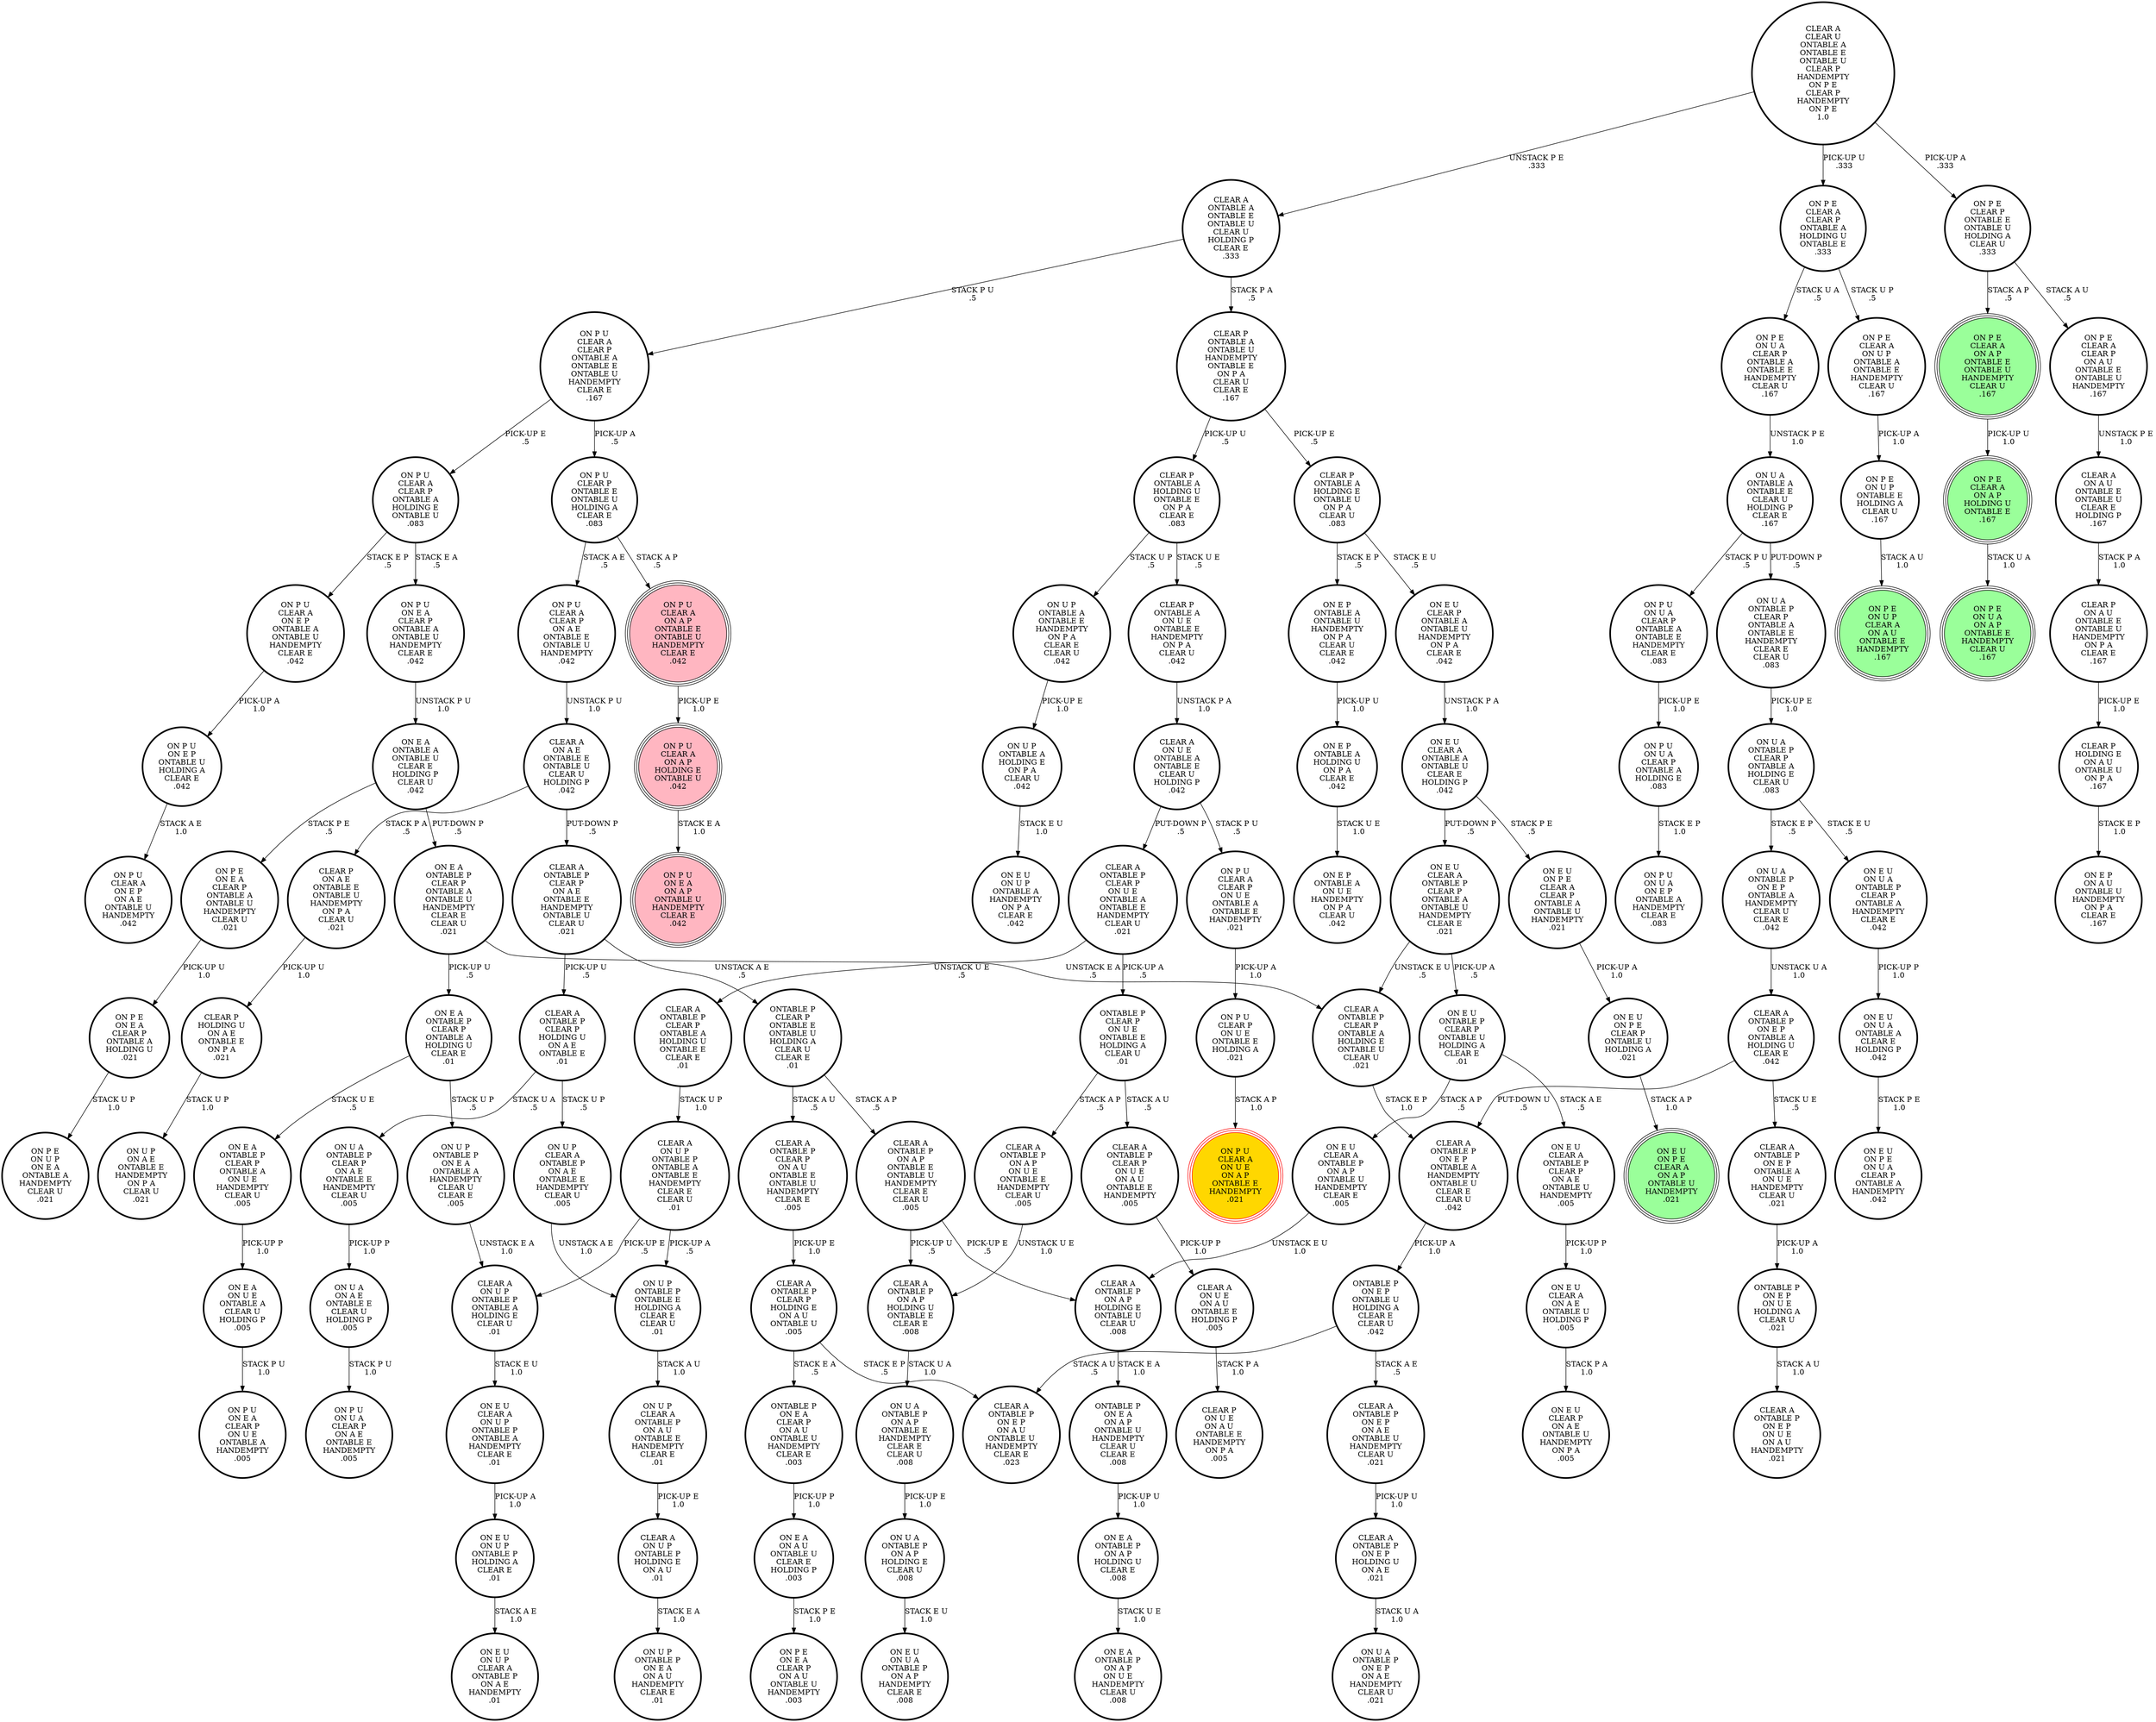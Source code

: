 digraph {
"CLEAR A\nONTABLE P\nCLEAR P\nON A E\nONTABLE E\nHANDEMPTY\nONTABLE U\nCLEAR U\n.021\n" -> "CLEAR A\nONTABLE P\nCLEAR P\nHOLDING U\nON A E\nONTABLE E\n.01\n"[label="PICK-UP U\n.5\n"];
"CLEAR A\nONTABLE P\nCLEAR P\nON A E\nONTABLE E\nHANDEMPTY\nONTABLE U\nCLEAR U\n.021\n" -> "ONTABLE P\nCLEAR P\nONTABLE E\nONTABLE U\nHOLDING A\nCLEAR U\nCLEAR E\n.01\n"[label="UNSTACK A E\n.5\n"];
"ON E U\nON P E\nCLEAR P\nONTABLE U\nHOLDING A\n.021\n" -> "ON E U\nON P E\nCLEAR A\nON A P\nONTABLE U\nHANDEMPTY\n.021\n"[label="STACK A P\n1.0\n"];
"ON U A\nONTABLE P\nON A P\nONTABLE E\nHANDEMPTY\nCLEAR E\nCLEAR U\n.008\n" -> "ON U A\nONTABLE P\nON A P\nHOLDING E\nCLEAR U\n.008\n"[label="PICK-UP E\n1.0\n"];
"ON P U\nCLEAR A\nON E P\nONTABLE A\nONTABLE U\nHANDEMPTY\nCLEAR E\n.042\n" -> "ON P U\nON E P\nONTABLE U\nHOLDING A\nCLEAR E\n.042\n"[label="PICK-UP A\n1.0\n"];
"ON E U\nCLEAR A\nONTABLE P\nCLEAR P\nONTABLE A\nONTABLE U\nHANDEMPTY\nCLEAR E\n.021\n" -> "CLEAR A\nONTABLE P\nCLEAR P\nONTABLE A\nHOLDING E\nONTABLE U\nCLEAR U\n.021\n"[label="UNSTACK E U\n.5\n"];
"ON E U\nCLEAR A\nONTABLE P\nCLEAR P\nONTABLE A\nONTABLE U\nHANDEMPTY\nCLEAR E\n.021\n" -> "ON E U\nONTABLE P\nCLEAR P\nONTABLE U\nHOLDING A\nCLEAR E\n.01\n"[label="PICK-UP A\n.5\n"];
"CLEAR P\nONTABLE A\nONTABLE U\nHANDEMPTY\nONTABLE E\nON P A\nCLEAR U\nCLEAR E\n.167\n" -> "CLEAR P\nONTABLE A\nHOLDING E\nONTABLE U\nON P A\nCLEAR U\n.083\n"[label="PICK-UP E\n.5\n"];
"CLEAR P\nONTABLE A\nONTABLE U\nHANDEMPTY\nONTABLE E\nON P A\nCLEAR U\nCLEAR E\n.167\n" -> "CLEAR P\nONTABLE A\nHOLDING U\nONTABLE E\nON P A\nCLEAR E\n.083\n"[label="PICK-UP U\n.5\n"];
"ON P E\nCLEAR A\nON U P\nONTABLE A\nONTABLE E\nHANDEMPTY\nCLEAR U\n.167\n" -> "ON P E\nON U P\nONTABLE E\nHOLDING A\nCLEAR U\n.167\n"[label="PICK-UP A\n1.0\n"];
"ON P U\nCLEAR A\nON A P\nHOLDING E\nONTABLE U\n.042\n" -> "ON P U\nON E A\nON A P\nONTABLE U\nHANDEMPTY\nCLEAR E\n.042\n"[label="STACK E A\n1.0\n"];
"ON P U\nCLEAR A\nCLEAR P\nONTABLE A\nONTABLE E\nONTABLE U\nHANDEMPTY\nCLEAR E\n.167\n" -> "ON P U\nCLEAR A\nCLEAR P\nONTABLE A\nHOLDING E\nONTABLE U\n.083\n"[label="PICK-UP E\n.5\n"];
"ON P U\nCLEAR A\nCLEAR P\nONTABLE A\nONTABLE E\nONTABLE U\nHANDEMPTY\nCLEAR E\n.167\n" -> "ON P U\nCLEAR P\nONTABLE E\nONTABLE U\nHOLDING A\nCLEAR E\n.083\n"[label="PICK-UP A\n.5\n"];
"ON E P\nONTABLE A\nONTABLE U\nHANDEMPTY\nON P A\nCLEAR U\nCLEAR E\n.042\n" -> "ON E P\nONTABLE A\nHOLDING U\nON P A\nCLEAR E\n.042\n"[label="PICK-UP U\n1.0\n"];
"CLEAR P\nHOLDING U\nON A E\nONTABLE E\nON P A\n.021\n" -> "ON U P\nON A E\nONTABLE E\nHANDEMPTY\nON P A\nCLEAR U\n.021\n"[label="STACK U P\n1.0\n"];
"ON E U\nCLEAR A\nON U P\nONTABLE P\nONTABLE A\nHANDEMPTY\nCLEAR E\n.01\n" -> "ON E U\nON U P\nONTABLE P\nHOLDING A\nCLEAR E\n.01\n"[label="PICK-UP A\n1.0\n"];
"ON U P\nONTABLE A\nHOLDING E\nON P A\nCLEAR U\n.042\n" -> "ON E U\nON U P\nONTABLE A\nHANDEMPTY\nON P A\nCLEAR E\n.042\n"[label="STACK E U\n1.0\n"];
"ON P E\nCLEAR A\nON A P\nONTABLE E\nONTABLE U\nHANDEMPTY\nCLEAR U\n.167\n" -> "ON P E\nCLEAR A\nON A P\nHOLDING U\nONTABLE E\n.167\n"[label="PICK-UP U\n1.0\n"];
"ON E P\nONTABLE A\nHOLDING U\nON P A\nCLEAR E\n.042\n" -> "ON E P\nONTABLE A\nON U E\nHANDEMPTY\nON P A\nCLEAR U\n.042\n"[label="STACK U E\n1.0\n"];
"ONTABLE P\nCLEAR P\nONTABLE E\nONTABLE U\nHOLDING A\nCLEAR U\nCLEAR E\n.01\n" -> "CLEAR A\nONTABLE P\nCLEAR P\nON A U\nONTABLE E\nONTABLE U\nHANDEMPTY\nCLEAR E\n.005\n"[label="STACK A U\n.5\n"];
"ONTABLE P\nCLEAR P\nONTABLE E\nONTABLE U\nHOLDING A\nCLEAR U\nCLEAR E\n.01\n" -> "CLEAR A\nONTABLE P\nON A P\nONTABLE E\nONTABLE U\nHANDEMPTY\nCLEAR E\nCLEAR U\n.005\n"[label="STACK A P\n.5\n"];
"ONTABLE P\nON E A\nON A P\nONTABLE U\nHANDEMPTY\nCLEAR U\nCLEAR E\n.008\n" -> "ON E A\nONTABLE P\nON A P\nHOLDING U\nCLEAR E\n.008\n"[label="PICK-UP U\n1.0\n"];
"ON E A\nONTABLE P\nON A P\nHOLDING U\nCLEAR E\n.008\n" -> "ON E A\nONTABLE P\nON A P\nON U E\nHANDEMPTY\nCLEAR U\n.008\n"[label="STACK U E\n1.0\n"];
"ON P E\nON E A\nCLEAR P\nONTABLE A\nONTABLE U\nHANDEMPTY\nCLEAR U\n.021\n" -> "ON P E\nON E A\nCLEAR P\nONTABLE A\nHOLDING U\n.021\n"[label="PICK-UP U\n1.0\n"];
"CLEAR A\nON U P\nONTABLE P\nHOLDING E\nON A U\n.01\n" -> "ON U P\nONTABLE P\nON E A\nON A U\nHANDEMPTY\nCLEAR E\n.01\n"[label="STACK E A\n1.0\n"];
"CLEAR A\nCLEAR U\nONTABLE A\nONTABLE E\nONTABLE U\nCLEAR P\nHANDEMPTY\nON P E\nCLEAR P\nHANDEMPTY\nON P E\n1.0\n" -> "ON P E\nCLEAR A\nCLEAR P\nONTABLE A\nHOLDING U\nONTABLE E\n.333\n"[label="PICK-UP U\n.333\n"];
"CLEAR A\nCLEAR U\nONTABLE A\nONTABLE E\nONTABLE U\nCLEAR P\nHANDEMPTY\nON P E\nCLEAR P\nHANDEMPTY\nON P E\n1.0\n" -> "CLEAR A\nONTABLE A\nONTABLE E\nONTABLE U\nCLEAR U\nHOLDING P\nCLEAR E\n.333\n"[label="UNSTACK P E\n.333\n"];
"CLEAR A\nCLEAR U\nONTABLE A\nONTABLE E\nONTABLE U\nCLEAR P\nHANDEMPTY\nON P E\nCLEAR P\nHANDEMPTY\nON P E\n1.0\n" -> "ON P E\nCLEAR P\nONTABLE E\nONTABLE U\nHOLDING A\nCLEAR U\n.333\n"[label="PICK-UP A\n.333\n"];
"CLEAR A\nONTABLE P\nCLEAR P\nHOLDING E\nON A U\nONTABLE U\n.005\n" -> "ONTABLE P\nON E A\nCLEAR P\nON A U\nONTABLE U\nHANDEMPTY\nCLEAR E\n.003\n"[label="STACK E A\n.5\n"];
"CLEAR A\nONTABLE P\nCLEAR P\nHOLDING E\nON A U\nONTABLE U\n.005\n" -> "CLEAR A\nONTABLE P\nON E P\nON A U\nONTABLE U\nHANDEMPTY\nCLEAR E\n.023\n"[label="STACK E P\n.5\n"];
"CLEAR P\nON A U\nONTABLE E\nONTABLE U\nHANDEMPTY\nON P A\nCLEAR E\n.167\n" -> "CLEAR P\nHOLDING E\nON A U\nONTABLE U\nON P A\n.167\n"[label="PICK-UP E\n1.0\n"];
"CLEAR A\nON U E\nONTABLE A\nONTABLE E\nCLEAR U\nHOLDING P\n.042\n" -> "CLEAR A\nONTABLE P\nCLEAR P\nON U E\nONTABLE A\nONTABLE E\nHANDEMPTY\nCLEAR U\n.021\n"[label="PUT-DOWN P\n.5\n"];
"CLEAR A\nON U E\nONTABLE A\nONTABLE E\nCLEAR U\nHOLDING P\n.042\n" -> "ON P U\nCLEAR A\nCLEAR P\nON U E\nONTABLE A\nONTABLE E\nHANDEMPTY\n.021\n"[label="STACK P U\n.5\n"];
"ON E A\nONTABLE P\nCLEAR P\nONTABLE A\nHOLDING U\nCLEAR E\n.01\n" -> "ON U P\nONTABLE P\nON E A\nONTABLE A\nHANDEMPTY\nCLEAR U\nCLEAR E\n.005\n"[label="STACK U P\n.5\n"];
"ON E A\nONTABLE P\nCLEAR P\nONTABLE A\nHOLDING U\nCLEAR E\n.01\n" -> "ON E A\nONTABLE P\nCLEAR P\nONTABLE A\nON U E\nHANDEMPTY\nCLEAR U\n.005\n"[label="STACK U E\n.5\n"];
"CLEAR A\nONTABLE P\nCLEAR P\nON A U\nONTABLE E\nONTABLE U\nHANDEMPTY\nCLEAR E\n.005\n" -> "CLEAR A\nONTABLE P\nCLEAR P\nHOLDING E\nON A U\nONTABLE U\n.005\n"[label="PICK-UP E\n1.0\n"];
"CLEAR A\nONTABLE P\nCLEAR P\nON U E\nON A U\nONTABLE E\nHANDEMPTY\n.005\n" -> "CLEAR A\nON U E\nON A U\nONTABLE E\nHOLDING P\n.005\n"[label="PICK-UP P\n1.0\n"];
"ON P E\nON U A\nCLEAR P\nONTABLE A\nONTABLE E\nHANDEMPTY\nCLEAR U\n.167\n" -> "ON U A\nONTABLE A\nONTABLE E\nCLEAR U\nHOLDING P\nCLEAR E\n.167\n"[label="UNSTACK P E\n1.0\n"];
"ON P U\nON U A\nCLEAR P\nONTABLE A\nHOLDING E\n.083\n" -> "ON P U\nON U A\nON E P\nONTABLE A\nHANDEMPTY\nCLEAR E\n.083\n"[label="STACK E P\n1.0\n"];
"CLEAR P\nON A E\nONTABLE E\nONTABLE U\nHANDEMPTY\nON P A\nCLEAR U\n.021\n" -> "CLEAR P\nHOLDING U\nON A E\nONTABLE E\nON P A\n.021\n"[label="PICK-UP U\n1.0\n"];
"ON P U\nON E A\nCLEAR P\nONTABLE A\nONTABLE U\nHANDEMPTY\nCLEAR E\n.042\n" -> "ON E A\nONTABLE A\nONTABLE U\nCLEAR E\nHOLDING P\nCLEAR U\n.042\n"[label="UNSTACK P U\n1.0\n"];
"ON E U\nCLEAR A\nONTABLE P\nCLEAR P\nON A E\nONTABLE U\nHANDEMPTY\n.005\n" -> "ON E U\nCLEAR A\nON A E\nONTABLE U\nHOLDING P\n.005\n"[label="PICK-UP P\n1.0\n"];
"CLEAR A\nONTABLE P\nON A P\nONTABLE E\nONTABLE U\nHANDEMPTY\nCLEAR E\nCLEAR U\n.005\n" -> "CLEAR A\nONTABLE P\nON A P\nHOLDING E\nONTABLE U\nCLEAR U\n.008\n"[label="PICK-UP E\n.5\n"];
"CLEAR A\nONTABLE P\nON A P\nONTABLE E\nONTABLE U\nHANDEMPTY\nCLEAR E\nCLEAR U\n.005\n" -> "CLEAR A\nONTABLE P\nON A P\nHOLDING U\nONTABLE E\nCLEAR E\n.008\n"[label="PICK-UP U\n.5\n"];
"ON E A\nON U E\nONTABLE A\nCLEAR U\nHOLDING P\n.005\n" -> "ON P U\nON E A\nCLEAR P\nON U E\nONTABLE A\nHANDEMPTY\n.005\n"[label="STACK P U\n1.0\n"];
"ON P U\nCLEAR P\nONTABLE E\nONTABLE U\nHOLDING A\nCLEAR E\n.083\n" -> "ON P U\nCLEAR A\nCLEAR P\nON A E\nONTABLE E\nONTABLE U\nHANDEMPTY\n.042\n"[label="STACK A E\n.5\n"];
"ON P U\nCLEAR P\nONTABLE E\nONTABLE U\nHOLDING A\nCLEAR E\n.083\n" -> "ON P U\nCLEAR A\nON A P\nONTABLE E\nONTABLE U\nHANDEMPTY\nCLEAR E\n.042\n"[label="STACK A P\n.5\n"];
"CLEAR A\nON A E\nONTABLE E\nONTABLE U\nCLEAR U\nHOLDING P\n.042\n" -> "CLEAR A\nONTABLE P\nCLEAR P\nON A E\nONTABLE E\nHANDEMPTY\nONTABLE U\nCLEAR U\n.021\n"[label="PUT-DOWN P\n.5\n"];
"CLEAR A\nON A E\nONTABLE E\nONTABLE U\nCLEAR U\nHOLDING P\n.042\n" -> "CLEAR P\nON A E\nONTABLE E\nONTABLE U\nHANDEMPTY\nON P A\nCLEAR U\n.021\n"[label="STACK P A\n.5\n"];
"CLEAR A\nON U P\nONTABLE P\nONTABLE A\nHOLDING E\nCLEAR U\n.01\n" -> "ON E U\nCLEAR A\nON U P\nONTABLE P\nONTABLE A\nHANDEMPTY\nCLEAR E\n.01\n"[label="STACK E U\n1.0\n"];
"ON E A\nONTABLE P\nCLEAR P\nONTABLE A\nONTABLE U\nHANDEMPTY\nCLEAR E\nCLEAR U\n.021\n" -> "CLEAR A\nONTABLE P\nCLEAR P\nONTABLE A\nHOLDING E\nONTABLE U\nCLEAR U\n.021\n"[label="UNSTACK E A\n.5\n"];
"ON E A\nONTABLE P\nCLEAR P\nONTABLE A\nONTABLE U\nHANDEMPTY\nCLEAR E\nCLEAR U\n.021\n" -> "ON E A\nONTABLE P\nCLEAR P\nONTABLE A\nHOLDING U\nCLEAR E\n.01\n"[label="PICK-UP U\n.5\n"];
"CLEAR A\nONTABLE P\nON A P\nHOLDING E\nONTABLE U\nCLEAR U\n.008\n" -> "ONTABLE P\nON E A\nON A P\nONTABLE U\nHANDEMPTY\nCLEAR U\nCLEAR E\n.008\n"[label="STACK E A\n1.0\n"];
"ON E U\nCLEAR A\nONTABLE P\nON A P\nONTABLE U\nHANDEMPTY\nCLEAR E\n.005\n" -> "CLEAR A\nONTABLE P\nON A P\nHOLDING E\nONTABLE U\nCLEAR U\n.008\n"[label="UNSTACK E U\n1.0\n"];
"ONTABLE P\nON E A\nCLEAR P\nON A U\nONTABLE U\nHANDEMPTY\nCLEAR E\n.003\n" -> "ON E A\nON A U\nONTABLE U\nCLEAR E\nHOLDING P\n.003\n"[label="PICK-UP P\n1.0\n"];
"CLEAR P\nONTABLE A\nON U E\nONTABLE E\nHANDEMPTY\nON P A\nCLEAR U\n.042\n" -> "CLEAR A\nON U E\nONTABLE A\nONTABLE E\nCLEAR U\nHOLDING P\n.042\n"[label="UNSTACK P A\n1.0\n"];
"CLEAR A\nON A U\nONTABLE E\nONTABLE U\nCLEAR E\nHOLDING P\n.167\n" -> "CLEAR P\nON A U\nONTABLE E\nONTABLE U\nHANDEMPTY\nON P A\nCLEAR E\n.167\n"[label="STACK P A\n1.0\n"];
"ON P E\nON E A\nCLEAR P\nONTABLE A\nHOLDING U\n.021\n" -> "ON P E\nON U P\nON E A\nONTABLE A\nHANDEMPTY\nCLEAR U\n.021\n"[label="STACK U P\n1.0\n"];
"ON E U\nCLEAR A\nONTABLE A\nONTABLE U\nCLEAR E\nHOLDING P\n.042\n" -> "ON E U\nCLEAR A\nONTABLE P\nCLEAR P\nONTABLE A\nONTABLE U\nHANDEMPTY\nCLEAR E\n.021\n"[label="PUT-DOWN P\n.5\n"];
"ON E U\nCLEAR A\nONTABLE A\nONTABLE U\nCLEAR E\nHOLDING P\n.042\n" -> "ON E U\nON P E\nCLEAR A\nCLEAR P\nONTABLE A\nONTABLE U\nHANDEMPTY\n.021\n"[label="STACK P E\n.5\n"];
"ON E U\nON U A\nONTABLE P\nCLEAR P\nONTABLE A\nHANDEMPTY\nCLEAR E\n.042\n" -> "ON E U\nON U A\nONTABLE A\nCLEAR E\nHOLDING P\n.042\n"[label="PICK-UP P\n1.0\n"];
"CLEAR A\nONTABLE P\nON E P\nONTABLE A\nHOLDING U\nCLEAR E\n.042\n" -> "CLEAR A\nONTABLE P\nON E P\nONTABLE A\nON U E\nHANDEMPTY\nCLEAR U\n.021\n"[label="STACK U E\n.5\n"];
"CLEAR A\nONTABLE P\nON E P\nONTABLE A\nHOLDING U\nCLEAR E\n.042\n" -> "CLEAR A\nONTABLE P\nON E P\nONTABLE A\nHANDEMPTY\nONTABLE U\nCLEAR E\nCLEAR U\n.042\n"[label="PUT-DOWN U\n.5\n"];
"ON E A\nONTABLE P\nCLEAR P\nONTABLE A\nON U E\nHANDEMPTY\nCLEAR U\n.005\n" -> "ON E A\nON U E\nONTABLE A\nCLEAR U\nHOLDING P\n.005\n"[label="PICK-UP P\n1.0\n"];
"ON P U\nON E P\nONTABLE U\nHOLDING A\nCLEAR E\n.042\n" -> "ON P U\nCLEAR A\nON E P\nON A E\nONTABLE U\nHANDEMPTY\n.042\n"[label="STACK A E\n1.0\n"];
"ON P U\nCLEAR A\nCLEAR P\nON U E\nONTABLE A\nONTABLE E\nHANDEMPTY\n.021\n" -> "ON P U\nCLEAR P\nON U E\nONTABLE E\nHOLDING A\n.021\n"[label="PICK-UP A\n1.0\n"];
"CLEAR A\nON U E\nON A U\nONTABLE E\nHOLDING P\n.005\n" -> "CLEAR P\nON U E\nON A U\nONTABLE E\nHANDEMPTY\nON P A\n.005\n"[label="STACK P A\n1.0\n"];
"CLEAR P\nHOLDING E\nON A U\nONTABLE U\nON P A\n.167\n" -> "ON E P\nON A U\nONTABLE U\nHANDEMPTY\nON P A\nCLEAR E\n.167\n"[label="STACK E P\n1.0\n"];
"CLEAR A\nONTABLE P\nON E P\nONTABLE A\nON U E\nHANDEMPTY\nCLEAR U\n.021\n" -> "ONTABLE P\nON E P\nON U E\nHOLDING A\nCLEAR U\n.021\n"[label="PICK-UP A\n1.0\n"];
"ON P E\nCLEAR A\nON A P\nHOLDING U\nONTABLE E\n.167\n" -> "ON P E\nON U A\nON A P\nONTABLE E\nHANDEMPTY\nCLEAR U\n.167\n"[label="STACK U A\n1.0\n"];
"ON U A\nONTABLE P\nCLEAR P\nONTABLE A\nHOLDING E\nCLEAR U\n.083\n" -> "ON U A\nONTABLE P\nON E P\nONTABLE A\nHANDEMPTY\nCLEAR U\nCLEAR E\n.042\n"[label="STACK E P\n.5\n"];
"ON U A\nONTABLE P\nCLEAR P\nONTABLE A\nHOLDING E\nCLEAR U\n.083\n" -> "ON E U\nON U A\nONTABLE P\nCLEAR P\nONTABLE A\nHANDEMPTY\nCLEAR E\n.042\n"[label="STACK E U\n.5\n"];
"ON P U\nCLEAR P\nON U E\nONTABLE E\nHOLDING A\n.021\n" -> "ON P U\nCLEAR A\nON U E\nON A P\nONTABLE E\nHANDEMPTY\n.021\n"[label="STACK A P\n1.0\n"];
"ON P E\nCLEAR P\nONTABLE E\nONTABLE U\nHOLDING A\nCLEAR U\n.333\n" -> "ON P E\nCLEAR A\nCLEAR P\nON A U\nONTABLE E\nONTABLE U\nHANDEMPTY\n.167\n"[label="STACK A U\n.5\n"];
"ON P E\nCLEAR P\nONTABLE E\nONTABLE U\nHOLDING A\nCLEAR U\n.333\n" -> "ON P E\nCLEAR A\nON A P\nONTABLE E\nONTABLE U\nHANDEMPTY\nCLEAR U\n.167\n"[label="STACK A P\n.5\n"];
"ON U A\nONTABLE A\nONTABLE E\nCLEAR U\nHOLDING P\nCLEAR E\n.167\n" -> "ON U A\nONTABLE P\nCLEAR P\nONTABLE A\nONTABLE E\nHANDEMPTY\nCLEAR E\nCLEAR U\n.083\n"[label="PUT-DOWN P\n.5\n"];
"ON U A\nONTABLE A\nONTABLE E\nCLEAR U\nHOLDING P\nCLEAR E\n.167\n" -> "ON P U\nON U A\nCLEAR P\nONTABLE A\nONTABLE E\nHANDEMPTY\nCLEAR E\n.083\n"[label="STACK P U\n.5\n"];
"ON U P\nONTABLE P\nON E A\nONTABLE A\nHANDEMPTY\nCLEAR U\nCLEAR E\n.005\n" -> "CLEAR A\nON U P\nONTABLE P\nONTABLE A\nHOLDING E\nCLEAR U\n.01\n"[label="UNSTACK E A\n1.0\n"];
"CLEAR A\nONTABLE P\nON E P\nHOLDING U\nON A E\n.021\n" -> "ON U A\nONTABLE P\nON E P\nON A E\nHANDEMPTY\nCLEAR U\n.021\n"[label="STACK U A\n1.0\n"];
"CLEAR A\nONTABLE A\nONTABLE E\nONTABLE U\nCLEAR U\nHOLDING P\nCLEAR E\n.333\n" -> "ON P U\nCLEAR A\nCLEAR P\nONTABLE A\nONTABLE E\nONTABLE U\nHANDEMPTY\nCLEAR E\n.167\n"[label="STACK P U\n.5\n"];
"CLEAR A\nONTABLE A\nONTABLE E\nONTABLE U\nCLEAR U\nHOLDING P\nCLEAR E\n.333\n" -> "CLEAR P\nONTABLE A\nONTABLE U\nHANDEMPTY\nONTABLE E\nON P A\nCLEAR U\nCLEAR E\n.167\n"[label="STACK P A\n.5\n"];
"CLEAR A\nONTABLE P\nCLEAR P\nONTABLE A\nHOLDING U\nONTABLE E\nCLEAR E\n.01\n" -> "CLEAR A\nON U P\nONTABLE P\nONTABLE A\nONTABLE E\nHANDEMPTY\nCLEAR E\nCLEAR U\n.01\n"[label="STACK U P\n1.0\n"];
"ON E U\nON U P\nONTABLE P\nHOLDING A\nCLEAR E\n.01\n" -> "ON E U\nON U P\nCLEAR A\nONTABLE P\nON A E\nHANDEMPTY\n.01\n"[label="STACK A E\n1.0\n"];
"ONTABLE P\nCLEAR P\nON U E\nONTABLE E\nHOLDING A\nCLEAR U\n.01\n" -> "CLEAR A\nONTABLE P\nCLEAR P\nON U E\nON A U\nONTABLE E\nHANDEMPTY\n.005\n"[label="STACK A U\n.5\n"];
"ONTABLE P\nCLEAR P\nON U E\nONTABLE E\nHOLDING A\nCLEAR U\n.01\n" -> "CLEAR A\nONTABLE P\nON A P\nON U E\nONTABLE E\nHANDEMPTY\nCLEAR U\n.005\n"[label="STACK A P\n.5\n"];
"CLEAR P\nONTABLE A\nHOLDING U\nONTABLE E\nON P A\nCLEAR E\n.083\n" -> "CLEAR P\nONTABLE A\nON U E\nONTABLE E\nHANDEMPTY\nON P A\nCLEAR U\n.042\n"[label="STACK U E\n.5\n"];
"CLEAR P\nONTABLE A\nHOLDING U\nONTABLE E\nON P A\nCLEAR E\n.083\n" -> "ON U P\nONTABLE A\nONTABLE E\nHANDEMPTY\nON P A\nCLEAR E\nCLEAR U\n.042\n"[label="STACK U P\n.5\n"];
"CLEAR A\nONTABLE P\nON A P\nHOLDING U\nONTABLE E\nCLEAR E\n.008\n" -> "ON U A\nONTABLE P\nON A P\nONTABLE E\nHANDEMPTY\nCLEAR E\nCLEAR U\n.008\n"[label="STACK U A\n1.0\n"];
"ON E U\nCLEAR A\nON A E\nONTABLE U\nHOLDING P\n.005\n" -> "ON E U\nCLEAR P\nON A E\nONTABLE U\nHANDEMPTY\nON P A\n.005\n"[label="STACK P A\n1.0\n"];
"ON P E\nON U P\nONTABLE E\nHOLDING A\nCLEAR U\n.167\n" -> "ON P E\nON U P\nCLEAR A\nON A U\nONTABLE E\nHANDEMPTY\n.167\n"[label="STACK A U\n1.0\n"];
"ON E U\nON U A\nONTABLE A\nCLEAR E\nHOLDING P\n.042\n" -> "ON E U\nON P E\nON U A\nCLEAR P\nONTABLE A\nHANDEMPTY\n.042\n"[label="STACK P E\n1.0\n"];
"ON E A\nON A U\nONTABLE U\nCLEAR E\nHOLDING P\n.003\n" -> "ON P E\nON E A\nCLEAR P\nON A U\nONTABLE U\nHANDEMPTY\n.003\n"[label="STACK P E\n1.0\n"];
"ON P U\nON U A\nCLEAR P\nONTABLE A\nONTABLE E\nHANDEMPTY\nCLEAR E\n.083\n" -> "ON P U\nON U A\nCLEAR P\nONTABLE A\nHOLDING E\n.083\n"[label="PICK-UP E\n1.0\n"];
"ON P E\nCLEAR A\nCLEAR P\nONTABLE A\nHOLDING U\nONTABLE E\n.333\n" -> "ON P E\nON U A\nCLEAR P\nONTABLE A\nONTABLE E\nHANDEMPTY\nCLEAR U\n.167\n"[label="STACK U A\n.5\n"];
"ON P E\nCLEAR A\nCLEAR P\nONTABLE A\nHOLDING U\nONTABLE E\n.333\n" -> "ON P E\nCLEAR A\nON U P\nONTABLE A\nONTABLE E\nHANDEMPTY\nCLEAR U\n.167\n"[label="STACK U P\n.5\n"];
"ON U A\nONTABLE P\nCLEAR P\nONTABLE A\nONTABLE E\nHANDEMPTY\nCLEAR E\nCLEAR U\n.083\n" -> "ON U A\nONTABLE P\nCLEAR P\nONTABLE A\nHOLDING E\nCLEAR U\n.083\n"[label="PICK-UP E\n1.0\n"];
"ON U A\nONTABLE P\nCLEAR P\nON A E\nONTABLE E\nHANDEMPTY\nCLEAR U\n.005\n" -> "ON U A\nON A E\nONTABLE E\nCLEAR U\nHOLDING P\n.005\n"[label="PICK-UP P\n1.0\n"];
"ON E U\nON P E\nCLEAR A\nCLEAR P\nONTABLE A\nONTABLE U\nHANDEMPTY\n.021\n" -> "ON E U\nON P E\nCLEAR P\nONTABLE U\nHOLDING A\n.021\n"[label="PICK-UP A\n1.0\n"];
"ON U P\nONTABLE A\nONTABLE E\nHANDEMPTY\nON P A\nCLEAR E\nCLEAR U\n.042\n" -> "ON U P\nONTABLE A\nHOLDING E\nON P A\nCLEAR U\n.042\n"[label="PICK-UP E\n1.0\n"];
"ONTABLE P\nON E P\nON U E\nHOLDING A\nCLEAR U\n.021\n" -> "CLEAR A\nONTABLE P\nON E P\nON U E\nON A U\nHANDEMPTY\n.021\n"[label="STACK A U\n1.0\n"];
"ON U P\nCLEAR A\nONTABLE P\nON A U\nONTABLE E\nHANDEMPTY\nCLEAR E\n.01\n" -> "CLEAR A\nON U P\nONTABLE P\nHOLDING E\nON A U\n.01\n"[label="PICK-UP E\n1.0\n"];
"CLEAR A\nONTABLE P\nCLEAR P\nON U E\nONTABLE A\nONTABLE E\nHANDEMPTY\nCLEAR U\n.021\n" -> "CLEAR A\nONTABLE P\nCLEAR P\nONTABLE A\nHOLDING U\nONTABLE E\nCLEAR E\n.01\n"[label="UNSTACK U E\n.5\n"];
"CLEAR A\nONTABLE P\nCLEAR P\nON U E\nONTABLE A\nONTABLE E\nHANDEMPTY\nCLEAR U\n.021\n" -> "ONTABLE P\nCLEAR P\nON U E\nONTABLE E\nHOLDING A\nCLEAR U\n.01\n"[label="PICK-UP A\n.5\n"];
"ON U P\nCLEAR A\nONTABLE P\nON A E\nONTABLE E\nHANDEMPTY\nCLEAR U\n.005\n" -> "ON U P\nONTABLE P\nONTABLE E\nHOLDING A\nCLEAR E\nCLEAR U\n.01\n"[label="UNSTACK A E\n1.0\n"];
"ON E U\nCLEAR P\nONTABLE A\nONTABLE U\nHANDEMPTY\nON P A\nCLEAR E\n.042\n" -> "ON E U\nCLEAR A\nONTABLE A\nONTABLE U\nCLEAR E\nHOLDING P\n.042\n"[label="UNSTACK P A\n1.0\n"];
"ON U A\nONTABLE P\nON A P\nHOLDING E\nCLEAR U\n.008\n" -> "ON E U\nON U A\nONTABLE P\nON A P\nHANDEMPTY\nCLEAR E\n.008\n"[label="STACK E U\n1.0\n"];
"ON E U\nONTABLE P\nCLEAR P\nONTABLE U\nHOLDING A\nCLEAR E\n.01\n" -> "ON E U\nCLEAR A\nONTABLE P\nCLEAR P\nON A E\nONTABLE U\nHANDEMPTY\n.005\n"[label="STACK A E\n.5\n"];
"ON E U\nONTABLE P\nCLEAR P\nONTABLE U\nHOLDING A\nCLEAR E\n.01\n" -> "ON E U\nCLEAR A\nONTABLE P\nON A P\nONTABLE U\nHANDEMPTY\nCLEAR E\n.005\n"[label="STACK A P\n.5\n"];
"CLEAR P\nONTABLE A\nHOLDING E\nONTABLE U\nON P A\nCLEAR U\n.083\n" -> "ON E P\nONTABLE A\nONTABLE U\nHANDEMPTY\nON P A\nCLEAR U\nCLEAR E\n.042\n"[label="STACK E P\n.5\n"];
"CLEAR P\nONTABLE A\nHOLDING E\nONTABLE U\nON P A\nCLEAR U\n.083\n" -> "ON E U\nCLEAR P\nONTABLE A\nONTABLE U\nHANDEMPTY\nON P A\nCLEAR E\n.042\n"[label="STACK E U\n.5\n"];
"CLEAR A\nONTABLE P\nON E P\nON A E\nONTABLE U\nHANDEMPTY\nCLEAR U\n.021\n" -> "CLEAR A\nONTABLE P\nON E P\nHOLDING U\nON A E\n.021\n"[label="PICK-UP U\n1.0\n"];
"CLEAR A\nONTABLE P\nCLEAR P\nHOLDING U\nON A E\nONTABLE E\n.01\n" -> "ON U A\nONTABLE P\nCLEAR P\nON A E\nONTABLE E\nHANDEMPTY\nCLEAR U\n.005\n"[label="STACK U A\n.5\n"];
"CLEAR A\nONTABLE P\nCLEAR P\nHOLDING U\nON A E\nONTABLE E\n.01\n" -> "ON U P\nCLEAR A\nONTABLE P\nON A E\nONTABLE E\nHANDEMPTY\nCLEAR U\n.005\n"[label="STACK U P\n.5\n"];
"ON U P\nONTABLE P\nONTABLE E\nHOLDING A\nCLEAR E\nCLEAR U\n.01\n" -> "ON U P\nCLEAR A\nONTABLE P\nON A U\nONTABLE E\nHANDEMPTY\nCLEAR E\n.01\n"[label="STACK A U\n1.0\n"];
"CLEAR A\nONTABLE P\nCLEAR P\nONTABLE A\nHOLDING E\nONTABLE U\nCLEAR U\n.021\n" -> "CLEAR A\nONTABLE P\nON E P\nONTABLE A\nHANDEMPTY\nONTABLE U\nCLEAR E\nCLEAR U\n.042\n"[label="STACK E P\n1.0\n"];
"ON E A\nONTABLE A\nONTABLE U\nCLEAR E\nHOLDING P\nCLEAR U\n.042\n" -> "ON P E\nON E A\nCLEAR P\nONTABLE A\nONTABLE U\nHANDEMPTY\nCLEAR U\n.021\n"[label="STACK P E\n.5\n"];
"ON E A\nONTABLE A\nONTABLE U\nCLEAR E\nHOLDING P\nCLEAR U\n.042\n" -> "ON E A\nONTABLE P\nCLEAR P\nONTABLE A\nONTABLE U\nHANDEMPTY\nCLEAR E\nCLEAR U\n.021\n"[label="PUT-DOWN P\n.5\n"];
"ON P U\nCLEAR A\nCLEAR P\nON A E\nONTABLE E\nONTABLE U\nHANDEMPTY\n.042\n" -> "CLEAR A\nON A E\nONTABLE E\nONTABLE U\nCLEAR U\nHOLDING P\n.042\n"[label="UNSTACK P U\n1.0\n"];
"ON P U\nCLEAR A\nON A P\nONTABLE E\nONTABLE U\nHANDEMPTY\nCLEAR E\n.042\n" -> "ON P U\nCLEAR A\nON A P\nHOLDING E\nONTABLE U\n.042\n"[label="PICK-UP E\n1.0\n"];
"CLEAR A\nON U P\nONTABLE P\nONTABLE A\nONTABLE E\nHANDEMPTY\nCLEAR E\nCLEAR U\n.01\n" -> "ON U P\nONTABLE P\nONTABLE E\nHOLDING A\nCLEAR E\nCLEAR U\n.01\n"[label="PICK-UP A\n.5\n"];
"CLEAR A\nON U P\nONTABLE P\nONTABLE A\nONTABLE E\nHANDEMPTY\nCLEAR E\nCLEAR U\n.01\n" -> "CLEAR A\nON U P\nONTABLE P\nONTABLE A\nHOLDING E\nCLEAR U\n.01\n"[label="PICK-UP E\n.5\n"];
"CLEAR A\nONTABLE P\nON E P\nONTABLE A\nHANDEMPTY\nONTABLE U\nCLEAR E\nCLEAR U\n.042\n" -> "ONTABLE P\nON E P\nONTABLE U\nHOLDING A\nCLEAR E\nCLEAR U\n.042\n"[label="PICK-UP A\n1.0\n"];
"ONTABLE P\nON E P\nONTABLE U\nHOLDING A\nCLEAR E\nCLEAR U\n.042\n" -> "CLEAR A\nONTABLE P\nON E P\nON A E\nONTABLE U\nHANDEMPTY\nCLEAR U\n.021\n"[label="STACK A E\n.5\n"];
"ONTABLE P\nON E P\nONTABLE U\nHOLDING A\nCLEAR E\nCLEAR U\n.042\n" -> "CLEAR A\nONTABLE P\nON E P\nON A U\nONTABLE U\nHANDEMPTY\nCLEAR E\n.023\n"[label="STACK A U\n.5\n"];
"ON P E\nCLEAR A\nCLEAR P\nON A U\nONTABLE E\nONTABLE U\nHANDEMPTY\n.167\n" -> "CLEAR A\nON A U\nONTABLE E\nONTABLE U\nCLEAR E\nHOLDING P\n.167\n"[label="UNSTACK P E\n1.0\n"];
"CLEAR A\nONTABLE P\nON A P\nON U E\nONTABLE E\nHANDEMPTY\nCLEAR U\n.005\n" -> "CLEAR A\nONTABLE P\nON A P\nHOLDING U\nONTABLE E\nCLEAR E\n.008\n"[label="UNSTACK U E\n1.0\n"];
"ON U A\nON A E\nONTABLE E\nCLEAR U\nHOLDING P\n.005\n" -> "ON P U\nON U A\nCLEAR P\nON A E\nONTABLE E\nHANDEMPTY\n.005\n"[label="STACK P U\n1.0\n"];
"ON P U\nCLEAR A\nCLEAR P\nONTABLE A\nHOLDING E\nONTABLE U\n.083\n" -> "ON P U\nON E A\nCLEAR P\nONTABLE A\nONTABLE U\nHANDEMPTY\nCLEAR E\n.042\n"[label="STACK E A\n.5\n"];
"ON P U\nCLEAR A\nCLEAR P\nONTABLE A\nHOLDING E\nONTABLE U\n.083\n" -> "ON P U\nCLEAR A\nON E P\nONTABLE A\nONTABLE U\nHANDEMPTY\nCLEAR E\n.042\n"[label="STACK E P\n.5\n"];
"ON U A\nONTABLE P\nON E P\nONTABLE A\nHANDEMPTY\nCLEAR U\nCLEAR E\n.042\n" -> "CLEAR A\nONTABLE P\nON E P\nONTABLE A\nHOLDING U\nCLEAR E\n.042\n"[label="UNSTACK U A\n1.0\n"];
"CLEAR P\nON U E\nON A U\nONTABLE E\nHANDEMPTY\nON P A\n.005\n" [shape=circle, penwidth=3];
"ON U P\nON A E\nONTABLE E\nHANDEMPTY\nON P A\nCLEAR U\n.021\n" [shape=circle, penwidth=3];
"ON U A\nONTABLE P\nON E P\nON A E\nHANDEMPTY\nCLEAR U\n.021\n" [shape=circle, penwidth=3];
"ON E U\nCLEAR P\nON A E\nONTABLE U\nHANDEMPTY\nON P A\n.005\n" [shape=circle, penwidth=3];
"ON P U\nCLEAR A\nON U E\nON A P\nONTABLE E\nHANDEMPTY\n.021\n" [shape=circle, style=filled color=red, fillcolor=gold, peripheries=3];
"ON P E\nON U P\nON E A\nONTABLE A\nHANDEMPTY\nCLEAR U\n.021\n" [shape=circle, penwidth=3];
"ON E U\nON U P\nCLEAR A\nONTABLE P\nON A E\nHANDEMPTY\n.01\n" [shape=circle, penwidth=3];
"ON P U\nON E A\nON A P\nONTABLE U\nHANDEMPTY\nCLEAR E\n.042\n" [shape=circle, style=filled, fillcolor=lightpink, peripheries=3];
"CLEAR A\nONTABLE P\nON E P\nON U E\nON A U\nHANDEMPTY\n.021\n" [shape=circle, penwidth=3];
"ON E U\nON U P\nONTABLE A\nHANDEMPTY\nON P A\nCLEAR E\n.042\n" [shape=circle, penwidth=3];
"ON E P\nONTABLE A\nON U E\nHANDEMPTY\nON P A\nCLEAR U\n.042\n" [shape=circle, penwidth=3];
"ON E U\nON U A\nONTABLE P\nON A P\nHANDEMPTY\nCLEAR E\n.008\n" [shape=circle, penwidth=3];
"ON E P\nON A U\nONTABLE U\nHANDEMPTY\nON P A\nCLEAR E\n.167\n" [shape=circle, penwidth=3];
"ON P U\nCLEAR A\nON E P\nON A E\nONTABLE U\nHANDEMPTY\n.042\n" [shape=circle, penwidth=3];
"ON P U\nON U A\nON E P\nONTABLE A\nHANDEMPTY\nCLEAR E\n.083\n" [shape=circle, penwidth=3];
"ON P U\nON U A\nCLEAR P\nON A E\nONTABLE E\nHANDEMPTY\n.005\n" [shape=circle, penwidth=3];
"CLEAR A\nONTABLE P\nON E P\nON A U\nONTABLE U\nHANDEMPTY\nCLEAR E\n.023\n" [shape=circle, penwidth=3];
"ON P E\nON U P\nCLEAR A\nON A U\nONTABLE E\nHANDEMPTY\n.167\n" [shape=circle, style=filled, fillcolor=palegreen1, peripheries=3];
"ON E A\nONTABLE P\nON A P\nON U E\nHANDEMPTY\nCLEAR U\n.008\n" [shape=circle, penwidth=3];
"ON P E\nON E A\nCLEAR P\nON A U\nONTABLE U\nHANDEMPTY\n.003\n" [shape=circle, penwidth=3];
"ON E U\nON P E\nCLEAR A\nON A P\nONTABLE U\nHANDEMPTY\n.021\n" [shape=circle, style=filled, fillcolor=palegreen1, peripheries=3];
"ON P E\nON U A\nON A P\nONTABLE E\nHANDEMPTY\nCLEAR U\n.167\n" [shape=circle, style=filled, fillcolor=palegreen1, peripheries=3];
"ON U P\nONTABLE P\nON E A\nON A U\nHANDEMPTY\nCLEAR E\n.01\n" [shape=circle, penwidth=3];
"ON P U\nON E A\nCLEAR P\nON U E\nONTABLE A\nHANDEMPTY\n.005\n" [shape=circle, penwidth=3];
"ON E U\nON P E\nON U A\nCLEAR P\nONTABLE A\nHANDEMPTY\n.042\n" [shape=circle, penwidth=3];
"CLEAR A\nONTABLE P\nCLEAR P\nONTABLE A\nHOLDING U\nONTABLE E\nCLEAR E\n.01\n" [shape=circle, penwidth=3];
"ON P U\nON E A\nCLEAR P\nONTABLE A\nONTABLE U\nHANDEMPTY\nCLEAR E\n.042\n" [shape=circle, penwidth=3];
"CLEAR P\nHOLDING E\nON A U\nONTABLE U\nON P A\n.167\n" [shape=circle, penwidth=3];
"ON P E\nCLEAR A\nON A P\nHOLDING U\nONTABLE E\n.167\n" [shape=circle, style=filled, fillcolor=palegreen1, peripheries=3];
"ON P E\nCLEAR A\nON U P\nONTABLE A\nONTABLE E\nHANDEMPTY\nCLEAR U\n.167\n" [shape=circle, penwidth=3];
"ON E U\nON P E\nCLEAR A\nCLEAR P\nONTABLE A\nONTABLE U\nHANDEMPTY\n.021\n" [shape=circle, penwidth=3];
"CLEAR A\nONTABLE P\nCLEAR P\nHOLDING U\nON A E\nONTABLE E\n.01\n" [shape=circle, penwidth=3];
"CLEAR A\nONTABLE P\nON E P\nONTABLE A\nON U E\nHANDEMPTY\nCLEAR U\n.021\n" [shape=circle, penwidth=3];
"CLEAR A\nON U P\nONTABLE P\nONTABLE A\nONTABLE E\nHANDEMPTY\nCLEAR E\nCLEAR U\n.01\n" [shape=circle, penwidth=3];
"CLEAR A\nON A E\nONTABLE E\nONTABLE U\nCLEAR U\nHOLDING P\n.042\n" [shape=circle, penwidth=3];
"ON E U\nCLEAR A\nON U P\nONTABLE P\nONTABLE A\nHANDEMPTY\nCLEAR E\n.01\n" [shape=circle, penwidth=3];
"ON P E\nCLEAR A\nCLEAR P\nONTABLE A\nHOLDING U\nONTABLE E\n.333\n" [shape=circle, penwidth=3];
"ON P E\nON U A\nCLEAR P\nONTABLE A\nONTABLE E\nHANDEMPTY\nCLEAR U\n.167\n" [shape=circle, penwidth=3];
"ON E A\nON U E\nONTABLE A\nCLEAR U\nHOLDING P\n.005\n" [shape=circle, penwidth=3];
"ON U P\nONTABLE A\nONTABLE E\nHANDEMPTY\nON P A\nCLEAR E\nCLEAR U\n.042\n" [shape=circle, penwidth=3];
"ON E U\nONTABLE P\nCLEAR P\nONTABLE U\nHOLDING A\nCLEAR E\n.01\n" [shape=circle, penwidth=3];
"ON P E\nCLEAR P\nONTABLE E\nONTABLE U\nHOLDING A\nCLEAR U\n.333\n" [shape=circle, penwidth=3];
"ON E U\nON U A\nONTABLE A\nCLEAR E\nHOLDING P\n.042\n" [shape=circle, penwidth=3];
"CLEAR A\nONTABLE P\nON A P\nONTABLE E\nONTABLE U\nHANDEMPTY\nCLEAR E\nCLEAR U\n.005\n" [shape=circle, penwidth=3];
"CLEAR P\nON U E\nON A U\nONTABLE E\nHANDEMPTY\nON P A\n.005\n" [shape=circle, penwidth=3];
"ON U P\nON A E\nONTABLE E\nHANDEMPTY\nON P A\nCLEAR U\n.021\n" [shape=circle, penwidth=3];
"ON U A\nONTABLE P\nON E P\nON A E\nHANDEMPTY\nCLEAR U\n.021\n" [shape=circle, penwidth=3];
"CLEAR A\nONTABLE P\nCLEAR P\nON A U\nONTABLE E\nONTABLE U\nHANDEMPTY\nCLEAR E\n.005\n" [shape=circle, penwidth=3];
"ON E U\nCLEAR P\nON A E\nONTABLE U\nHANDEMPTY\nON P A\n.005\n" [shape=circle, penwidth=3];
"ON P U\nCLEAR A\nON U E\nON A P\nONTABLE E\nHANDEMPTY\n.021\n" [shape=circle, style=filled color=red, fillcolor=gold, peripheries=3];
"ON E U\nCLEAR A\nONTABLE A\nONTABLE U\nCLEAR E\nHOLDING P\n.042\n" [shape=circle, penwidth=3];
"ON U A\nONTABLE P\nCLEAR P\nONTABLE A\nONTABLE E\nHANDEMPTY\nCLEAR E\nCLEAR U\n.083\n" [shape=circle, penwidth=3];
"ON E U\nCLEAR A\nONTABLE P\nCLEAR P\nONTABLE A\nONTABLE U\nHANDEMPTY\nCLEAR E\n.021\n" [shape=circle, penwidth=3];
"ON P E\nON U P\nON E A\nONTABLE A\nHANDEMPTY\nCLEAR U\n.021\n" [shape=circle, penwidth=3];
"ON E U\nON U P\nCLEAR A\nONTABLE P\nON A E\nHANDEMPTY\n.01\n" [shape=circle, penwidth=3];
"ON P U\nCLEAR A\nON A P\nHOLDING E\nONTABLE U\n.042\n" [shape=circle, style=filled, fillcolor=lightpink, peripheries=3];
"ON P U\nCLEAR A\nCLEAR P\nONTABLE A\nONTABLE E\nONTABLE U\nHANDEMPTY\nCLEAR E\n.167\n" [shape=circle, penwidth=3];
"ON P U\nON E A\nON A P\nONTABLE U\nHANDEMPTY\nCLEAR E\n.042\n" [shape=circle, style=filled, fillcolor=lightpink, peripheries=3];
"CLEAR P\nONTABLE A\nONTABLE U\nHANDEMPTY\nONTABLE E\nON P A\nCLEAR U\nCLEAR E\n.167\n" [shape=circle, penwidth=3];
"ON E A\nONTABLE A\nONTABLE U\nCLEAR E\nHOLDING P\nCLEAR U\n.042\n" [shape=circle, penwidth=3];
"ON P U\nCLEAR A\nON A P\nONTABLE E\nONTABLE U\nHANDEMPTY\nCLEAR E\n.042\n" [shape=circle, style=filled, fillcolor=lightpink, peripheries=3];
"CLEAR A\nONTABLE P\nON E P\nON U E\nON A U\nHANDEMPTY\n.021\n" [shape=circle, penwidth=3];
"ON P U\nCLEAR A\nCLEAR P\nON U E\nONTABLE A\nONTABLE E\nHANDEMPTY\n.021\n" [shape=circle, penwidth=3];
"CLEAR A\nONTABLE P\nCLEAR P\nHOLDING E\nON A U\nONTABLE U\n.005\n" [shape=circle, penwidth=3];
"ON E A\nONTABLE P\nON A P\nHOLDING U\nCLEAR E\n.008\n" [shape=circle, penwidth=3];
"ON U A\nONTABLE A\nONTABLE E\nCLEAR U\nHOLDING P\nCLEAR E\n.167\n" [shape=circle, penwidth=3];
"ON E U\nCLEAR A\nONTABLE P\nCLEAR P\nON A E\nONTABLE U\nHANDEMPTY\n.005\n" [shape=circle, penwidth=3];
"CLEAR A\nONTABLE P\nON E P\nONTABLE A\nHANDEMPTY\nONTABLE U\nCLEAR E\nCLEAR U\n.042\n" [shape=circle, penwidth=3];
"CLEAR P\nONTABLE A\nON U E\nONTABLE E\nHANDEMPTY\nON P A\nCLEAR U\n.042\n" [shape=circle, penwidth=3];
"ON P U\nCLEAR A\nON E P\nONTABLE A\nONTABLE U\nHANDEMPTY\nCLEAR E\n.042\n" [shape=circle, penwidth=3];
"ON P U\nCLEAR P\nON U E\nONTABLE E\nHOLDING A\n.021\n" [shape=circle, penwidth=3];
"ON U P\nONTABLE P\nON E A\nONTABLE A\nHANDEMPTY\nCLEAR U\nCLEAR E\n.005\n" [shape=circle, penwidth=3];
"ON E U\nON U P\nONTABLE A\nHANDEMPTY\nON P A\nCLEAR E\n.042\n" [shape=circle, penwidth=3];
"CLEAR A\nONTABLE P\nON A P\nHOLDING U\nONTABLE E\nCLEAR E\n.008\n" [shape=circle, penwidth=3];
"CLEAR A\nCLEAR U\nONTABLE A\nONTABLE E\nONTABLE U\nCLEAR P\nHANDEMPTY\nON P E\nCLEAR P\nHANDEMPTY\nON P E\n1.0\n" [shape=circle, penwidth=3];
"ON E P\nONTABLE A\nHOLDING U\nON P A\nCLEAR E\n.042\n" [shape=circle, penwidth=3];
"ON P E\nCLEAR A\nON A P\nONTABLE E\nONTABLE U\nHANDEMPTY\nCLEAR U\n.167\n" [shape=circle, style=filled, fillcolor=palegreen1, peripheries=3];
"ON P U\nON E P\nONTABLE U\nHOLDING A\nCLEAR E\n.042\n" [shape=circle, penwidth=3];
"CLEAR A\nONTABLE P\nCLEAR P\nON U E\nON A U\nONTABLE E\nHANDEMPTY\n.005\n" [shape=circle, penwidth=3];
"CLEAR P\nON A U\nONTABLE E\nONTABLE U\nHANDEMPTY\nON P A\nCLEAR E\n.167\n" [shape=circle, penwidth=3];
"CLEAR A\nONTABLE A\nONTABLE E\nONTABLE U\nCLEAR U\nHOLDING P\nCLEAR E\n.333\n" [shape=circle, penwidth=3];
"ON U A\nONTABLE P\nCLEAR P\nONTABLE A\nHOLDING E\nCLEAR U\n.083\n" [shape=circle, penwidth=3];
"CLEAR P\nHOLDING U\nON A E\nONTABLE E\nON P A\n.021\n" [shape=circle, penwidth=3];
"ON E U\nON U A\nONTABLE P\nCLEAR P\nONTABLE A\nHANDEMPTY\nCLEAR E\n.042\n" [shape=circle, penwidth=3];
"ON E P\nONTABLE A\nON U E\nHANDEMPTY\nON P A\nCLEAR U\n.042\n" [shape=circle, penwidth=3];
"ON U A\nONTABLE P\nON A P\nHOLDING E\nCLEAR U\n.008\n" [shape=circle, penwidth=3];
"ON E U\nON U A\nONTABLE P\nON A P\nHANDEMPTY\nCLEAR E\n.008\n" [shape=circle, penwidth=3];
"CLEAR A\nONTABLE P\nON A P\nHOLDING E\nONTABLE U\nCLEAR U\n.008\n" [shape=circle, penwidth=3];
"ON P U\nCLEAR A\nCLEAR P\nON A E\nONTABLE E\nONTABLE U\nHANDEMPTY\n.042\n" [shape=circle, penwidth=3];
"ON U P\nONTABLE P\nONTABLE E\nHOLDING A\nCLEAR E\nCLEAR U\n.01\n" [shape=circle, penwidth=3];
"ONTABLE P\nON E A\nCLEAR P\nON A U\nONTABLE U\nHANDEMPTY\nCLEAR E\n.003\n" [shape=circle, penwidth=3];
"ON E P\nON A U\nONTABLE U\nHANDEMPTY\nON P A\nCLEAR E\n.167\n" [shape=circle, penwidth=3];
"ON P U\nCLEAR A\nON E P\nON A E\nONTABLE U\nHANDEMPTY\n.042\n" [shape=circle, penwidth=3];
"CLEAR P\nONTABLE A\nHOLDING E\nONTABLE U\nON P A\nCLEAR U\n.083\n" [shape=circle, penwidth=3];
"ON E U\nON P E\nCLEAR P\nONTABLE U\nHOLDING A\n.021\n" [shape=circle, penwidth=3];
"ONTABLE P\nON E P\nONTABLE U\nHOLDING A\nCLEAR E\nCLEAR U\n.042\n" [shape=circle, penwidth=3];
"ON E P\nONTABLE A\nONTABLE U\nHANDEMPTY\nON P A\nCLEAR U\nCLEAR E\n.042\n" [shape=circle, penwidth=3];
"CLEAR A\nON U P\nONTABLE P\nONTABLE A\nHOLDING E\nCLEAR U\n.01\n" [shape=circle, penwidth=3];
"CLEAR A\nON U E\nON A U\nONTABLE E\nHOLDING P\n.005\n" [shape=circle, penwidth=3];
"CLEAR A\nON U P\nONTABLE P\nHOLDING E\nON A U\n.01\n" [shape=circle, penwidth=3];
"CLEAR A\nONTABLE P\nON A P\nON U E\nONTABLE E\nHANDEMPTY\nCLEAR U\n.005\n" [shape=circle, penwidth=3];
"ON E U\nCLEAR A\nON A E\nONTABLE U\nHOLDING P\n.005\n" [shape=circle, penwidth=3];
"ON P U\nON U A\nON E P\nONTABLE A\nHANDEMPTY\nCLEAR E\n.083\n" [shape=circle, penwidth=3];
"CLEAR P\nON A E\nONTABLE E\nONTABLE U\nHANDEMPTY\nON P A\nCLEAR U\n.021\n" [shape=circle, penwidth=3];
"ON E A\nONTABLE P\nCLEAR P\nONTABLE A\nON U E\nHANDEMPTY\nCLEAR U\n.005\n" [shape=circle, penwidth=3];
"CLEAR A\nONTABLE P\nCLEAR P\nONTABLE A\nHOLDING E\nONTABLE U\nCLEAR U\n.021\n" [shape=circle, penwidth=3];
"ON P U\nON U A\nCLEAR P\nON A E\nONTABLE E\nHANDEMPTY\n.005\n" [shape=circle, penwidth=3];
"ON P U\nON U A\nCLEAR P\nONTABLE A\nHOLDING E\n.083\n" [shape=circle, penwidth=3];
"CLEAR A\nONTABLE P\nON E P\nON A U\nONTABLE U\nHANDEMPTY\nCLEAR E\n.023\n" [shape=circle, penwidth=3];
"ON P E\nON U P\nONTABLE E\nHOLDING A\nCLEAR U\n.167\n" [shape=circle, penwidth=3];
"ON P E\nON U P\nCLEAR A\nON A U\nONTABLE E\nHANDEMPTY\n.167\n" [shape=circle, style=filled, fillcolor=palegreen1, peripheries=3];
"CLEAR P\nONTABLE A\nHOLDING U\nONTABLE E\nON P A\nCLEAR E\n.083\n" [shape=circle, penwidth=3];
"ON U P\nCLEAR A\nONTABLE P\nON A U\nONTABLE E\nHANDEMPTY\nCLEAR E\n.01\n" [shape=circle, penwidth=3];
"ON E A\nON A U\nONTABLE U\nCLEAR E\nHOLDING P\n.003\n" [shape=circle, penwidth=3];
"ON E A\nONTABLE P\nON A P\nON U E\nHANDEMPTY\nCLEAR U\n.008\n" [shape=circle, penwidth=3];
"CLEAR A\nONTABLE P\nON E P\nONTABLE A\nHOLDING U\nCLEAR E\n.042\n" [shape=circle, penwidth=3];
"ON P E\nON E A\nCLEAR P\nON A U\nONTABLE U\nHANDEMPTY\n.003\n" [shape=circle, penwidth=3];
"ON E A\nONTABLE P\nCLEAR P\nONTABLE A\nONTABLE U\nHANDEMPTY\nCLEAR E\nCLEAR U\n.021\n" [shape=circle, penwidth=3];
"CLEAR A\nONTABLE P\nCLEAR P\nON U E\nONTABLE A\nONTABLE E\nHANDEMPTY\nCLEAR U\n.021\n" [shape=circle, penwidth=3];
"ON U A\nONTABLE P\nON A P\nONTABLE E\nHANDEMPTY\nCLEAR E\nCLEAR U\n.008\n" [shape=circle, penwidth=3];
"ONTABLE P\nCLEAR P\nONTABLE E\nONTABLE U\nHOLDING A\nCLEAR U\nCLEAR E\n.01\n" [shape=circle, penwidth=3];
"ON P E\nON E A\nCLEAR P\nONTABLE A\nONTABLE U\nHANDEMPTY\nCLEAR U\n.021\n" [shape=circle, penwidth=3];
"ON E U\nON P E\nCLEAR A\nON A P\nONTABLE U\nHANDEMPTY\n.021\n" [shape=circle, style=filled, fillcolor=palegreen1, peripheries=3];
"ON P U\nCLEAR A\nCLEAR P\nONTABLE A\nHOLDING E\nONTABLE U\n.083\n" [shape=circle, penwidth=3];
"ONTABLE P\nCLEAR P\nON U E\nONTABLE E\nHOLDING A\nCLEAR U\n.01\n" [shape=circle, penwidth=3];
"ON E A\nONTABLE P\nCLEAR P\nONTABLE A\nHOLDING U\nCLEAR E\n.01\n" [shape=circle, penwidth=3];
"ONTABLE P\nON E A\nON A P\nONTABLE U\nHANDEMPTY\nCLEAR U\nCLEAR E\n.008\n" [shape=circle, penwidth=3];
"ON E U\nCLEAR P\nONTABLE A\nONTABLE U\nHANDEMPTY\nON P A\nCLEAR E\n.042\n" [shape=circle, penwidth=3];
"ON U P\nONTABLE A\nHOLDING E\nON P A\nCLEAR U\n.042\n" [shape=circle, penwidth=3];
"ON P E\nON U A\nON A P\nONTABLE E\nHANDEMPTY\nCLEAR U\n.167\n" [shape=circle, style=filled, fillcolor=palegreen1, peripheries=3];
"ON U P\nONTABLE P\nON E A\nON A U\nHANDEMPTY\nCLEAR E\n.01\n" [shape=circle, penwidth=3];
"ON P U\nON E A\nCLEAR P\nON U E\nONTABLE A\nHANDEMPTY\n.005\n" [shape=circle, penwidth=3];
"ON E U\nON U P\nONTABLE P\nHOLDING A\nCLEAR E\n.01\n" [shape=circle, penwidth=3];
"CLEAR A\nONTABLE P\nON E P\nHOLDING U\nON A E\n.021\n" [shape=circle, penwidth=3];
"ON P E\nCLEAR A\nCLEAR P\nON A U\nONTABLE E\nONTABLE U\nHANDEMPTY\n.167\n" [shape=circle, penwidth=3];
"ON U A\nON A E\nONTABLE E\nCLEAR U\nHOLDING P\n.005\n" [shape=circle, penwidth=3];
"CLEAR A\nON A U\nONTABLE E\nONTABLE U\nCLEAR E\nHOLDING P\n.167\n" [shape=circle, penwidth=3];
"ON E U\nON P E\nON U A\nCLEAR P\nONTABLE A\nHANDEMPTY\n.042\n" [shape=circle, penwidth=3];
"ON P U\nON U A\nCLEAR P\nONTABLE A\nONTABLE E\nHANDEMPTY\nCLEAR E\n.083\n" [shape=circle, penwidth=3];
"CLEAR A\nONTABLE P\nON E P\nON A E\nONTABLE U\nHANDEMPTY\nCLEAR U\n.021\n" [shape=circle, penwidth=3];
"ON U A\nONTABLE P\nON E P\nONTABLE A\nHANDEMPTY\nCLEAR U\nCLEAR E\n.042\n" [shape=circle, penwidth=3];
"ON P E\nON E A\nCLEAR P\nONTABLE A\nHOLDING U\n.021\n" [shape=circle, penwidth=3];
"ON P U\nCLEAR P\nONTABLE E\nONTABLE U\nHOLDING A\nCLEAR E\n.083\n" [shape=circle, penwidth=3];
"CLEAR A\nON U E\nONTABLE A\nONTABLE E\nCLEAR U\nHOLDING P\n.042\n" [shape=circle, penwidth=3];
"CLEAR A\nONTABLE P\nCLEAR P\nON A E\nONTABLE E\nHANDEMPTY\nONTABLE U\nCLEAR U\n.021\n" [shape=circle, penwidth=3];
"ON U P\nCLEAR A\nONTABLE P\nON A E\nONTABLE E\nHANDEMPTY\nCLEAR U\n.005\n" [shape=circle, penwidth=3];
"ON E U\nCLEAR A\nONTABLE P\nON A P\nONTABLE U\nHANDEMPTY\nCLEAR E\n.005\n" [shape=circle, penwidth=3];
"ON U A\nONTABLE P\nCLEAR P\nON A E\nONTABLE E\nHANDEMPTY\nCLEAR U\n.005\n" [shape=circle, penwidth=3];
"ONTABLE P\nON E P\nON U E\nHOLDING A\nCLEAR U\n.021\n" [shape=circle, penwidth=3];
}

